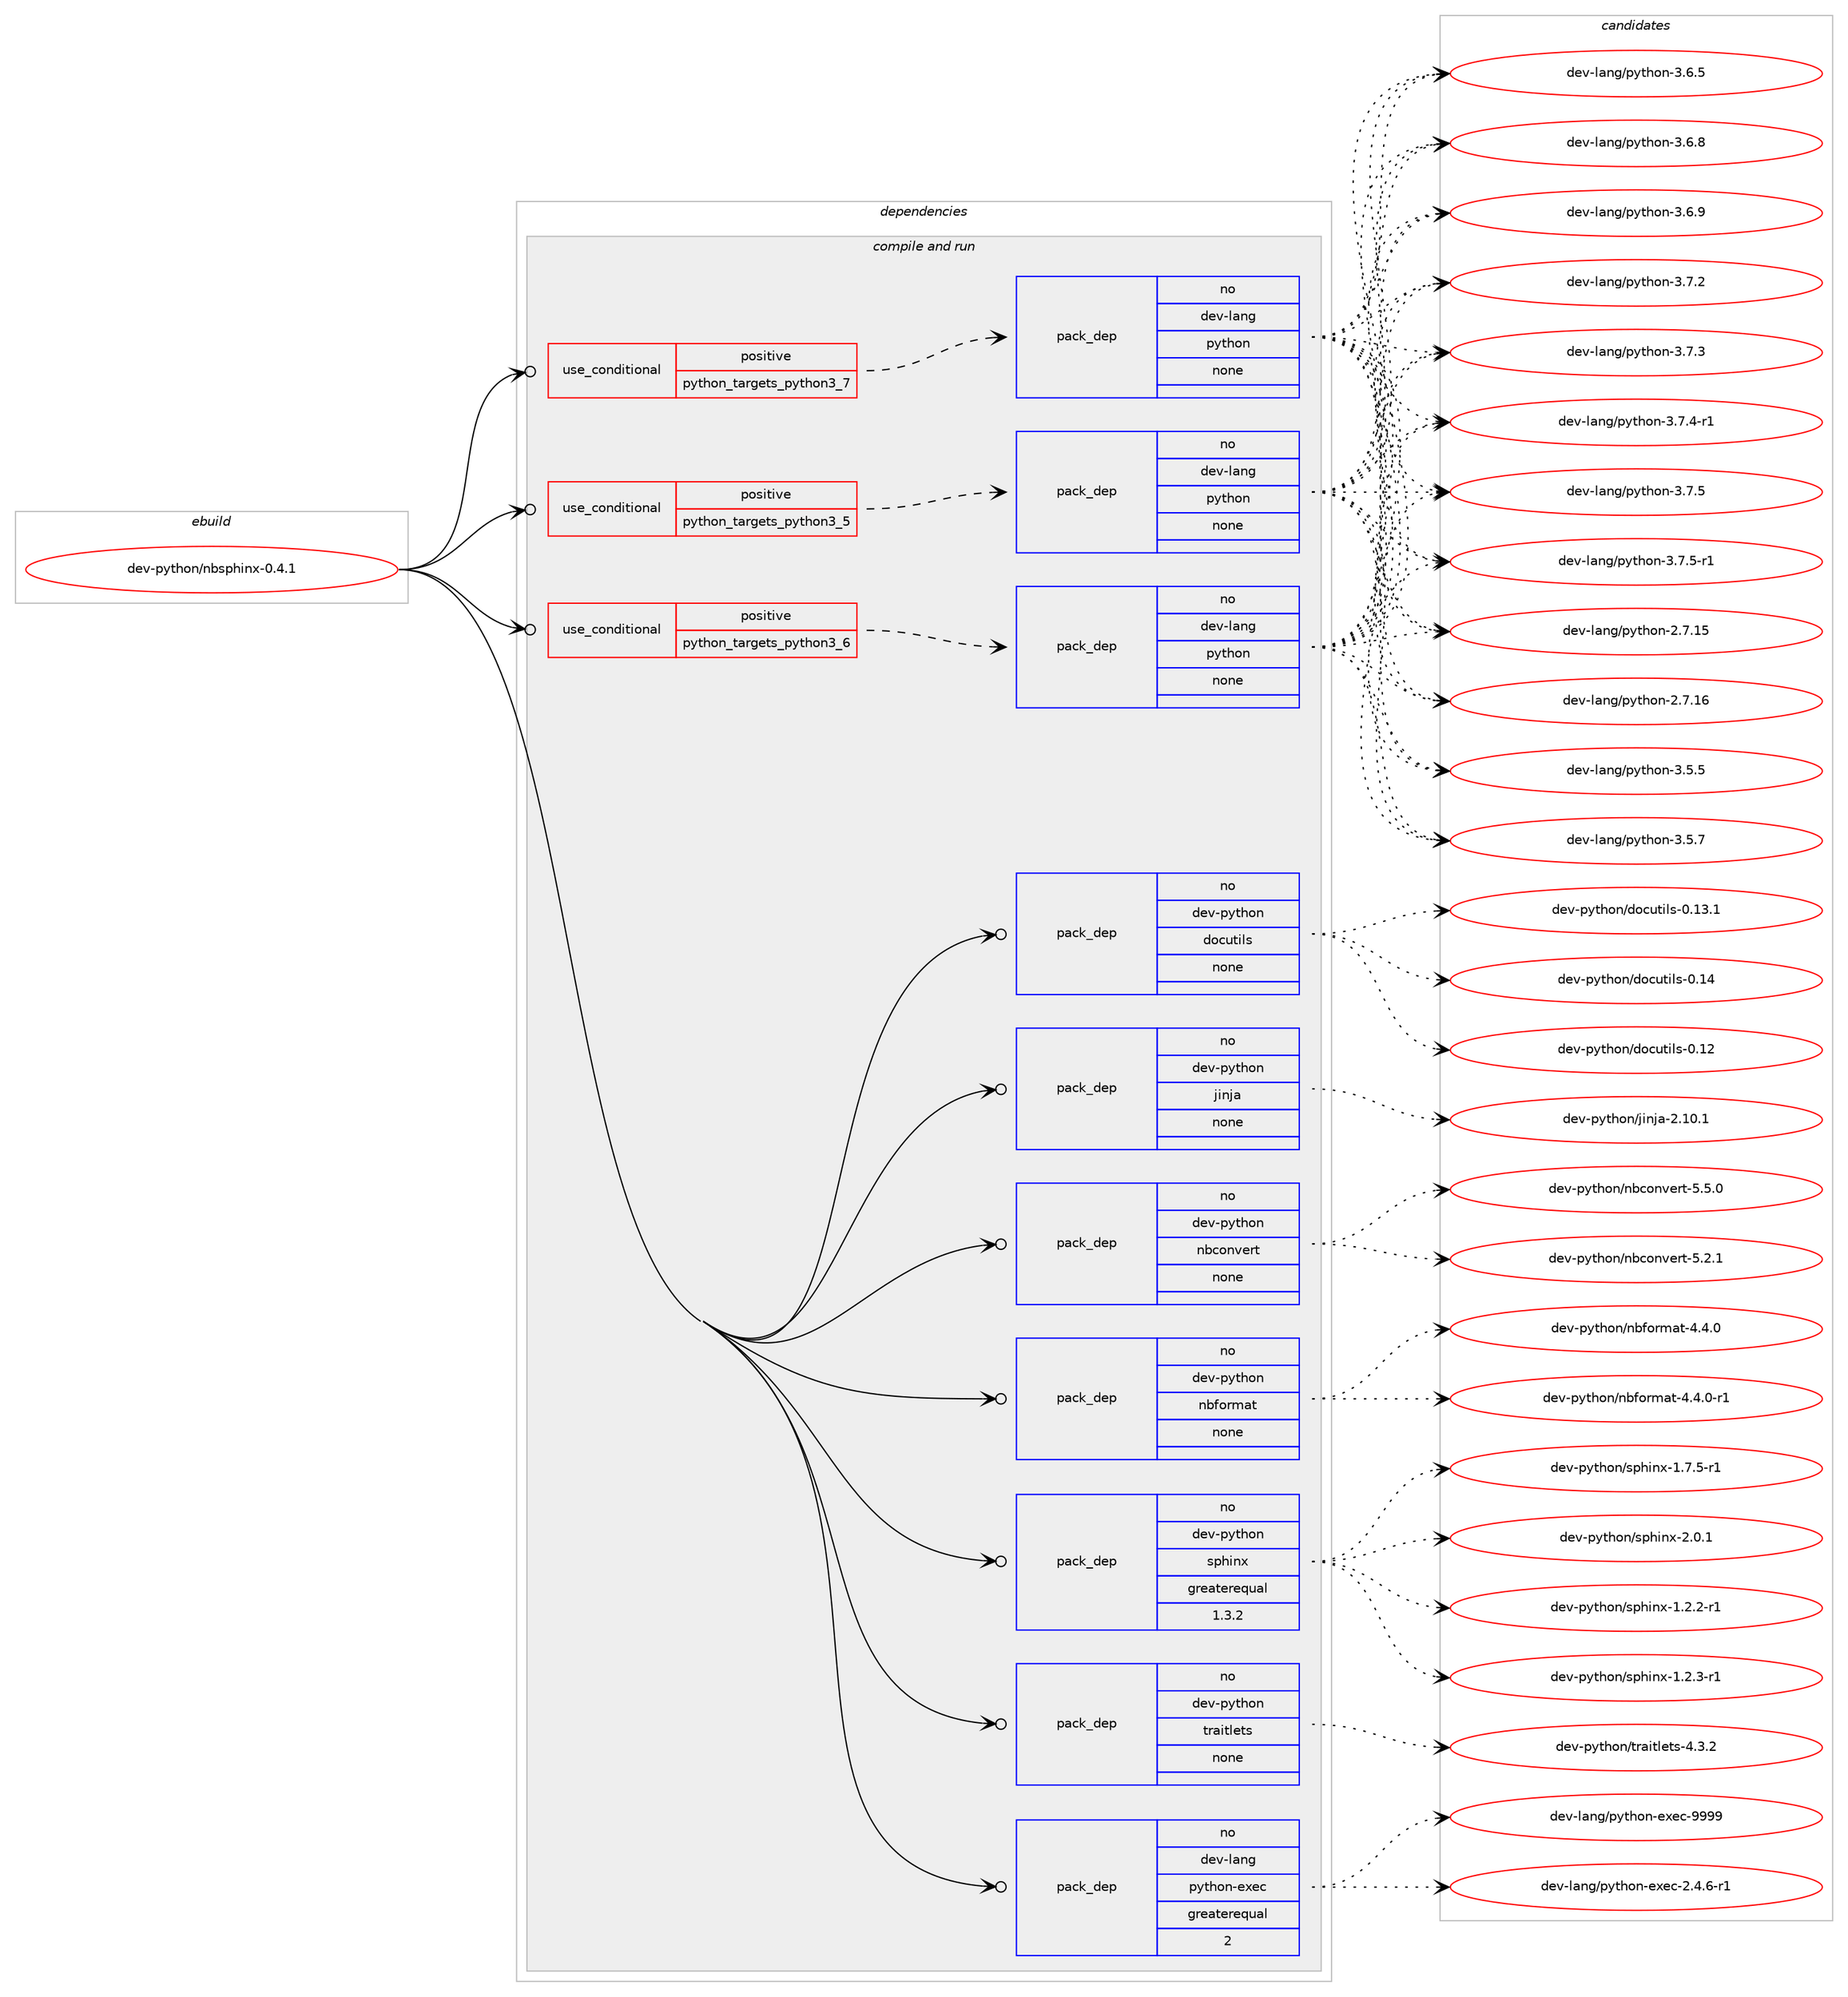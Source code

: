 digraph prolog {

# *************
# Graph options
# *************

newrank=true;
concentrate=true;
compound=true;
graph [rankdir=LR,fontname=Helvetica,fontsize=10,ranksep=1.5];#, ranksep=2.5, nodesep=0.2];
edge  [arrowhead=vee];
node  [fontname=Helvetica,fontsize=10];

# **********
# The ebuild
# **********

subgraph cluster_leftcol {
color=gray;
rank=same;
label=<<i>ebuild</i>>;
id [label="dev-python/nbsphinx-0.4.1", color=red, width=4, href="../dev-python/nbsphinx-0.4.1.svg"];
}

# ****************
# The dependencies
# ****************

subgraph cluster_midcol {
color=gray;
label=<<i>dependencies</i>>;
subgraph cluster_compile {
fillcolor="#eeeeee";
style=filled;
label=<<i>compile</i>>;
}
subgraph cluster_compileandrun {
fillcolor="#eeeeee";
style=filled;
label=<<i>compile and run</i>>;
subgraph cond142972 {
dependency616096 [label=<<TABLE BORDER="0" CELLBORDER="1" CELLSPACING="0" CELLPADDING="4"><TR><TD ROWSPAN="3" CELLPADDING="10">use_conditional</TD></TR><TR><TD>positive</TD></TR><TR><TD>python_targets_python3_5</TD></TR></TABLE>>, shape=none, color=red];
subgraph pack461319 {
dependency616097 [label=<<TABLE BORDER="0" CELLBORDER="1" CELLSPACING="0" CELLPADDING="4" WIDTH="220"><TR><TD ROWSPAN="6" CELLPADDING="30">pack_dep</TD></TR><TR><TD WIDTH="110">no</TD></TR><TR><TD>dev-lang</TD></TR><TR><TD>python</TD></TR><TR><TD>none</TD></TR><TR><TD></TD></TR></TABLE>>, shape=none, color=blue];
}
dependency616096:e -> dependency616097:w [weight=20,style="dashed",arrowhead="vee"];
}
id:e -> dependency616096:w [weight=20,style="solid",arrowhead="odotvee"];
subgraph cond142973 {
dependency616098 [label=<<TABLE BORDER="0" CELLBORDER="1" CELLSPACING="0" CELLPADDING="4"><TR><TD ROWSPAN="3" CELLPADDING="10">use_conditional</TD></TR><TR><TD>positive</TD></TR><TR><TD>python_targets_python3_6</TD></TR></TABLE>>, shape=none, color=red];
subgraph pack461320 {
dependency616099 [label=<<TABLE BORDER="0" CELLBORDER="1" CELLSPACING="0" CELLPADDING="4" WIDTH="220"><TR><TD ROWSPAN="6" CELLPADDING="30">pack_dep</TD></TR><TR><TD WIDTH="110">no</TD></TR><TR><TD>dev-lang</TD></TR><TR><TD>python</TD></TR><TR><TD>none</TD></TR><TR><TD></TD></TR></TABLE>>, shape=none, color=blue];
}
dependency616098:e -> dependency616099:w [weight=20,style="dashed",arrowhead="vee"];
}
id:e -> dependency616098:w [weight=20,style="solid",arrowhead="odotvee"];
subgraph cond142974 {
dependency616100 [label=<<TABLE BORDER="0" CELLBORDER="1" CELLSPACING="0" CELLPADDING="4"><TR><TD ROWSPAN="3" CELLPADDING="10">use_conditional</TD></TR><TR><TD>positive</TD></TR><TR><TD>python_targets_python3_7</TD></TR></TABLE>>, shape=none, color=red];
subgraph pack461321 {
dependency616101 [label=<<TABLE BORDER="0" CELLBORDER="1" CELLSPACING="0" CELLPADDING="4" WIDTH="220"><TR><TD ROWSPAN="6" CELLPADDING="30">pack_dep</TD></TR><TR><TD WIDTH="110">no</TD></TR><TR><TD>dev-lang</TD></TR><TR><TD>python</TD></TR><TR><TD>none</TD></TR><TR><TD></TD></TR></TABLE>>, shape=none, color=blue];
}
dependency616100:e -> dependency616101:w [weight=20,style="dashed",arrowhead="vee"];
}
id:e -> dependency616100:w [weight=20,style="solid",arrowhead="odotvee"];
subgraph pack461322 {
dependency616102 [label=<<TABLE BORDER="0" CELLBORDER="1" CELLSPACING="0" CELLPADDING="4" WIDTH="220"><TR><TD ROWSPAN="6" CELLPADDING="30">pack_dep</TD></TR><TR><TD WIDTH="110">no</TD></TR><TR><TD>dev-lang</TD></TR><TR><TD>python-exec</TD></TR><TR><TD>greaterequal</TD></TR><TR><TD>2</TD></TR></TABLE>>, shape=none, color=blue];
}
id:e -> dependency616102:w [weight=20,style="solid",arrowhead="odotvee"];
subgraph pack461323 {
dependency616103 [label=<<TABLE BORDER="0" CELLBORDER="1" CELLSPACING="0" CELLPADDING="4" WIDTH="220"><TR><TD ROWSPAN="6" CELLPADDING="30">pack_dep</TD></TR><TR><TD WIDTH="110">no</TD></TR><TR><TD>dev-python</TD></TR><TR><TD>docutils</TD></TR><TR><TD>none</TD></TR><TR><TD></TD></TR></TABLE>>, shape=none, color=blue];
}
id:e -> dependency616103:w [weight=20,style="solid",arrowhead="odotvee"];
subgraph pack461324 {
dependency616104 [label=<<TABLE BORDER="0" CELLBORDER="1" CELLSPACING="0" CELLPADDING="4" WIDTH="220"><TR><TD ROWSPAN="6" CELLPADDING="30">pack_dep</TD></TR><TR><TD WIDTH="110">no</TD></TR><TR><TD>dev-python</TD></TR><TR><TD>jinja</TD></TR><TR><TD>none</TD></TR><TR><TD></TD></TR></TABLE>>, shape=none, color=blue];
}
id:e -> dependency616104:w [weight=20,style="solid",arrowhead="odotvee"];
subgraph pack461325 {
dependency616105 [label=<<TABLE BORDER="0" CELLBORDER="1" CELLSPACING="0" CELLPADDING="4" WIDTH="220"><TR><TD ROWSPAN="6" CELLPADDING="30">pack_dep</TD></TR><TR><TD WIDTH="110">no</TD></TR><TR><TD>dev-python</TD></TR><TR><TD>nbconvert</TD></TR><TR><TD>none</TD></TR><TR><TD></TD></TR></TABLE>>, shape=none, color=blue];
}
id:e -> dependency616105:w [weight=20,style="solid",arrowhead="odotvee"];
subgraph pack461326 {
dependency616106 [label=<<TABLE BORDER="0" CELLBORDER="1" CELLSPACING="0" CELLPADDING="4" WIDTH="220"><TR><TD ROWSPAN="6" CELLPADDING="30">pack_dep</TD></TR><TR><TD WIDTH="110">no</TD></TR><TR><TD>dev-python</TD></TR><TR><TD>nbformat</TD></TR><TR><TD>none</TD></TR><TR><TD></TD></TR></TABLE>>, shape=none, color=blue];
}
id:e -> dependency616106:w [weight=20,style="solid",arrowhead="odotvee"];
subgraph pack461327 {
dependency616107 [label=<<TABLE BORDER="0" CELLBORDER="1" CELLSPACING="0" CELLPADDING="4" WIDTH="220"><TR><TD ROWSPAN="6" CELLPADDING="30">pack_dep</TD></TR><TR><TD WIDTH="110">no</TD></TR><TR><TD>dev-python</TD></TR><TR><TD>sphinx</TD></TR><TR><TD>greaterequal</TD></TR><TR><TD>1.3.2</TD></TR></TABLE>>, shape=none, color=blue];
}
id:e -> dependency616107:w [weight=20,style="solid",arrowhead="odotvee"];
subgraph pack461328 {
dependency616108 [label=<<TABLE BORDER="0" CELLBORDER="1" CELLSPACING="0" CELLPADDING="4" WIDTH="220"><TR><TD ROWSPAN="6" CELLPADDING="30">pack_dep</TD></TR><TR><TD WIDTH="110">no</TD></TR><TR><TD>dev-python</TD></TR><TR><TD>traitlets</TD></TR><TR><TD>none</TD></TR><TR><TD></TD></TR></TABLE>>, shape=none, color=blue];
}
id:e -> dependency616108:w [weight=20,style="solid",arrowhead="odotvee"];
}
subgraph cluster_run {
fillcolor="#eeeeee";
style=filled;
label=<<i>run</i>>;
}
}

# **************
# The candidates
# **************

subgraph cluster_choices {
rank=same;
color=gray;
label=<<i>candidates</i>>;

subgraph choice461319 {
color=black;
nodesep=1;
choice10010111845108971101034711212111610411111045504655464953 [label="dev-lang/python-2.7.15", color=red, width=4,href="../dev-lang/python-2.7.15.svg"];
choice10010111845108971101034711212111610411111045504655464954 [label="dev-lang/python-2.7.16", color=red, width=4,href="../dev-lang/python-2.7.16.svg"];
choice100101118451089711010347112121116104111110455146534653 [label="dev-lang/python-3.5.5", color=red, width=4,href="../dev-lang/python-3.5.5.svg"];
choice100101118451089711010347112121116104111110455146534655 [label="dev-lang/python-3.5.7", color=red, width=4,href="../dev-lang/python-3.5.7.svg"];
choice100101118451089711010347112121116104111110455146544653 [label="dev-lang/python-3.6.5", color=red, width=4,href="../dev-lang/python-3.6.5.svg"];
choice100101118451089711010347112121116104111110455146544656 [label="dev-lang/python-3.6.8", color=red, width=4,href="../dev-lang/python-3.6.8.svg"];
choice100101118451089711010347112121116104111110455146544657 [label="dev-lang/python-3.6.9", color=red, width=4,href="../dev-lang/python-3.6.9.svg"];
choice100101118451089711010347112121116104111110455146554650 [label="dev-lang/python-3.7.2", color=red, width=4,href="../dev-lang/python-3.7.2.svg"];
choice100101118451089711010347112121116104111110455146554651 [label="dev-lang/python-3.7.3", color=red, width=4,href="../dev-lang/python-3.7.3.svg"];
choice1001011184510897110103471121211161041111104551465546524511449 [label="dev-lang/python-3.7.4-r1", color=red, width=4,href="../dev-lang/python-3.7.4-r1.svg"];
choice100101118451089711010347112121116104111110455146554653 [label="dev-lang/python-3.7.5", color=red, width=4,href="../dev-lang/python-3.7.5.svg"];
choice1001011184510897110103471121211161041111104551465546534511449 [label="dev-lang/python-3.7.5-r1", color=red, width=4,href="../dev-lang/python-3.7.5-r1.svg"];
dependency616097:e -> choice10010111845108971101034711212111610411111045504655464953:w [style=dotted,weight="100"];
dependency616097:e -> choice10010111845108971101034711212111610411111045504655464954:w [style=dotted,weight="100"];
dependency616097:e -> choice100101118451089711010347112121116104111110455146534653:w [style=dotted,weight="100"];
dependency616097:e -> choice100101118451089711010347112121116104111110455146534655:w [style=dotted,weight="100"];
dependency616097:e -> choice100101118451089711010347112121116104111110455146544653:w [style=dotted,weight="100"];
dependency616097:e -> choice100101118451089711010347112121116104111110455146544656:w [style=dotted,weight="100"];
dependency616097:e -> choice100101118451089711010347112121116104111110455146544657:w [style=dotted,weight="100"];
dependency616097:e -> choice100101118451089711010347112121116104111110455146554650:w [style=dotted,weight="100"];
dependency616097:e -> choice100101118451089711010347112121116104111110455146554651:w [style=dotted,weight="100"];
dependency616097:e -> choice1001011184510897110103471121211161041111104551465546524511449:w [style=dotted,weight="100"];
dependency616097:e -> choice100101118451089711010347112121116104111110455146554653:w [style=dotted,weight="100"];
dependency616097:e -> choice1001011184510897110103471121211161041111104551465546534511449:w [style=dotted,weight="100"];
}
subgraph choice461320 {
color=black;
nodesep=1;
choice10010111845108971101034711212111610411111045504655464953 [label="dev-lang/python-2.7.15", color=red, width=4,href="../dev-lang/python-2.7.15.svg"];
choice10010111845108971101034711212111610411111045504655464954 [label="dev-lang/python-2.7.16", color=red, width=4,href="../dev-lang/python-2.7.16.svg"];
choice100101118451089711010347112121116104111110455146534653 [label="dev-lang/python-3.5.5", color=red, width=4,href="../dev-lang/python-3.5.5.svg"];
choice100101118451089711010347112121116104111110455146534655 [label="dev-lang/python-3.5.7", color=red, width=4,href="../dev-lang/python-3.5.7.svg"];
choice100101118451089711010347112121116104111110455146544653 [label="dev-lang/python-3.6.5", color=red, width=4,href="../dev-lang/python-3.6.5.svg"];
choice100101118451089711010347112121116104111110455146544656 [label="dev-lang/python-3.6.8", color=red, width=4,href="../dev-lang/python-3.6.8.svg"];
choice100101118451089711010347112121116104111110455146544657 [label="dev-lang/python-3.6.9", color=red, width=4,href="../dev-lang/python-3.6.9.svg"];
choice100101118451089711010347112121116104111110455146554650 [label="dev-lang/python-3.7.2", color=red, width=4,href="../dev-lang/python-3.7.2.svg"];
choice100101118451089711010347112121116104111110455146554651 [label="dev-lang/python-3.7.3", color=red, width=4,href="../dev-lang/python-3.7.3.svg"];
choice1001011184510897110103471121211161041111104551465546524511449 [label="dev-lang/python-3.7.4-r1", color=red, width=4,href="../dev-lang/python-3.7.4-r1.svg"];
choice100101118451089711010347112121116104111110455146554653 [label="dev-lang/python-3.7.5", color=red, width=4,href="../dev-lang/python-3.7.5.svg"];
choice1001011184510897110103471121211161041111104551465546534511449 [label="dev-lang/python-3.7.5-r1", color=red, width=4,href="../dev-lang/python-3.7.5-r1.svg"];
dependency616099:e -> choice10010111845108971101034711212111610411111045504655464953:w [style=dotted,weight="100"];
dependency616099:e -> choice10010111845108971101034711212111610411111045504655464954:w [style=dotted,weight="100"];
dependency616099:e -> choice100101118451089711010347112121116104111110455146534653:w [style=dotted,weight="100"];
dependency616099:e -> choice100101118451089711010347112121116104111110455146534655:w [style=dotted,weight="100"];
dependency616099:e -> choice100101118451089711010347112121116104111110455146544653:w [style=dotted,weight="100"];
dependency616099:e -> choice100101118451089711010347112121116104111110455146544656:w [style=dotted,weight="100"];
dependency616099:e -> choice100101118451089711010347112121116104111110455146544657:w [style=dotted,weight="100"];
dependency616099:e -> choice100101118451089711010347112121116104111110455146554650:w [style=dotted,weight="100"];
dependency616099:e -> choice100101118451089711010347112121116104111110455146554651:w [style=dotted,weight="100"];
dependency616099:e -> choice1001011184510897110103471121211161041111104551465546524511449:w [style=dotted,weight="100"];
dependency616099:e -> choice100101118451089711010347112121116104111110455146554653:w [style=dotted,weight="100"];
dependency616099:e -> choice1001011184510897110103471121211161041111104551465546534511449:w [style=dotted,weight="100"];
}
subgraph choice461321 {
color=black;
nodesep=1;
choice10010111845108971101034711212111610411111045504655464953 [label="dev-lang/python-2.7.15", color=red, width=4,href="../dev-lang/python-2.7.15.svg"];
choice10010111845108971101034711212111610411111045504655464954 [label="dev-lang/python-2.7.16", color=red, width=4,href="../dev-lang/python-2.7.16.svg"];
choice100101118451089711010347112121116104111110455146534653 [label="dev-lang/python-3.5.5", color=red, width=4,href="../dev-lang/python-3.5.5.svg"];
choice100101118451089711010347112121116104111110455146534655 [label="dev-lang/python-3.5.7", color=red, width=4,href="../dev-lang/python-3.5.7.svg"];
choice100101118451089711010347112121116104111110455146544653 [label="dev-lang/python-3.6.5", color=red, width=4,href="../dev-lang/python-3.6.5.svg"];
choice100101118451089711010347112121116104111110455146544656 [label="dev-lang/python-3.6.8", color=red, width=4,href="../dev-lang/python-3.6.8.svg"];
choice100101118451089711010347112121116104111110455146544657 [label="dev-lang/python-3.6.9", color=red, width=4,href="../dev-lang/python-3.6.9.svg"];
choice100101118451089711010347112121116104111110455146554650 [label="dev-lang/python-3.7.2", color=red, width=4,href="../dev-lang/python-3.7.2.svg"];
choice100101118451089711010347112121116104111110455146554651 [label="dev-lang/python-3.7.3", color=red, width=4,href="../dev-lang/python-3.7.3.svg"];
choice1001011184510897110103471121211161041111104551465546524511449 [label="dev-lang/python-3.7.4-r1", color=red, width=4,href="../dev-lang/python-3.7.4-r1.svg"];
choice100101118451089711010347112121116104111110455146554653 [label="dev-lang/python-3.7.5", color=red, width=4,href="../dev-lang/python-3.7.5.svg"];
choice1001011184510897110103471121211161041111104551465546534511449 [label="dev-lang/python-3.7.5-r1", color=red, width=4,href="../dev-lang/python-3.7.5-r1.svg"];
dependency616101:e -> choice10010111845108971101034711212111610411111045504655464953:w [style=dotted,weight="100"];
dependency616101:e -> choice10010111845108971101034711212111610411111045504655464954:w [style=dotted,weight="100"];
dependency616101:e -> choice100101118451089711010347112121116104111110455146534653:w [style=dotted,weight="100"];
dependency616101:e -> choice100101118451089711010347112121116104111110455146534655:w [style=dotted,weight="100"];
dependency616101:e -> choice100101118451089711010347112121116104111110455146544653:w [style=dotted,weight="100"];
dependency616101:e -> choice100101118451089711010347112121116104111110455146544656:w [style=dotted,weight="100"];
dependency616101:e -> choice100101118451089711010347112121116104111110455146544657:w [style=dotted,weight="100"];
dependency616101:e -> choice100101118451089711010347112121116104111110455146554650:w [style=dotted,weight="100"];
dependency616101:e -> choice100101118451089711010347112121116104111110455146554651:w [style=dotted,weight="100"];
dependency616101:e -> choice1001011184510897110103471121211161041111104551465546524511449:w [style=dotted,weight="100"];
dependency616101:e -> choice100101118451089711010347112121116104111110455146554653:w [style=dotted,weight="100"];
dependency616101:e -> choice1001011184510897110103471121211161041111104551465546534511449:w [style=dotted,weight="100"];
}
subgraph choice461322 {
color=black;
nodesep=1;
choice10010111845108971101034711212111610411111045101120101994550465246544511449 [label="dev-lang/python-exec-2.4.6-r1", color=red, width=4,href="../dev-lang/python-exec-2.4.6-r1.svg"];
choice10010111845108971101034711212111610411111045101120101994557575757 [label="dev-lang/python-exec-9999", color=red, width=4,href="../dev-lang/python-exec-9999.svg"];
dependency616102:e -> choice10010111845108971101034711212111610411111045101120101994550465246544511449:w [style=dotted,weight="100"];
dependency616102:e -> choice10010111845108971101034711212111610411111045101120101994557575757:w [style=dotted,weight="100"];
}
subgraph choice461323 {
color=black;
nodesep=1;
choice1001011184511212111610411111047100111991171161051081154548464950 [label="dev-python/docutils-0.12", color=red, width=4,href="../dev-python/docutils-0.12.svg"];
choice10010111845112121116104111110471001119911711610510811545484649514649 [label="dev-python/docutils-0.13.1", color=red, width=4,href="../dev-python/docutils-0.13.1.svg"];
choice1001011184511212111610411111047100111991171161051081154548464952 [label="dev-python/docutils-0.14", color=red, width=4,href="../dev-python/docutils-0.14.svg"];
dependency616103:e -> choice1001011184511212111610411111047100111991171161051081154548464950:w [style=dotted,weight="100"];
dependency616103:e -> choice10010111845112121116104111110471001119911711610510811545484649514649:w [style=dotted,weight="100"];
dependency616103:e -> choice1001011184511212111610411111047100111991171161051081154548464952:w [style=dotted,weight="100"];
}
subgraph choice461324 {
color=black;
nodesep=1;
choice10010111845112121116104111110471061051101069745504649484649 [label="dev-python/jinja-2.10.1", color=red, width=4,href="../dev-python/jinja-2.10.1.svg"];
dependency616104:e -> choice10010111845112121116104111110471061051101069745504649484649:w [style=dotted,weight="100"];
}
subgraph choice461325 {
color=black;
nodesep=1;
choice10010111845112121116104111110471109899111110118101114116455346504649 [label="dev-python/nbconvert-5.2.1", color=red, width=4,href="../dev-python/nbconvert-5.2.1.svg"];
choice10010111845112121116104111110471109899111110118101114116455346534648 [label="dev-python/nbconvert-5.5.0", color=red, width=4,href="../dev-python/nbconvert-5.5.0.svg"];
dependency616105:e -> choice10010111845112121116104111110471109899111110118101114116455346504649:w [style=dotted,weight="100"];
dependency616105:e -> choice10010111845112121116104111110471109899111110118101114116455346534648:w [style=dotted,weight="100"];
}
subgraph choice461326 {
color=black;
nodesep=1;
choice10010111845112121116104111110471109810211111410997116455246524648 [label="dev-python/nbformat-4.4.0", color=red, width=4,href="../dev-python/nbformat-4.4.0.svg"];
choice100101118451121211161041111104711098102111114109971164552465246484511449 [label="dev-python/nbformat-4.4.0-r1", color=red, width=4,href="../dev-python/nbformat-4.4.0-r1.svg"];
dependency616106:e -> choice10010111845112121116104111110471109810211111410997116455246524648:w [style=dotted,weight="100"];
dependency616106:e -> choice100101118451121211161041111104711098102111114109971164552465246484511449:w [style=dotted,weight="100"];
}
subgraph choice461327 {
color=black;
nodesep=1;
choice10010111845112121116104111110471151121041051101204549465046504511449 [label="dev-python/sphinx-1.2.2-r1", color=red, width=4,href="../dev-python/sphinx-1.2.2-r1.svg"];
choice10010111845112121116104111110471151121041051101204549465046514511449 [label="dev-python/sphinx-1.2.3-r1", color=red, width=4,href="../dev-python/sphinx-1.2.3-r1.svg"];
choice10010111845112121116104111110471151121041051101204549465546534511449 [label="dev-python/sphinx-1.7.5-r1", color=red, width=4,href="../dev-python/sphinx-1.7.5-r1.svg"];
choice1001011184511212111610411111047115112104105110120455046484649 [label="dev-python/sphinx-2.0.1", color=red, width=4,href="../dev-python/sphinx-2.0.1.svg"];
dependency616107:e -> choice10010111845112121116104111110471151121041051101204549465046504511449:w [style=dotted,weight="100"];
dependency616107:e -> choice10010111845112121116104111110471151121041051101204549465046514511449:w [style=dotted,weight="100"];
dependency616107:e -> choice10010111845112121116104111110471151121041051101204549465546534511449:w [style=dotted,weight="100"];
dependency616107:e -> choice1001011184511212111610411111047115112104105110120455046484649:w [style=dotted,weight="100"];
}
subgraph choice461328 {
color=black;
nodesep=1;
choice100101118451121211161041111104711611497105116108101116115455246514650 [label="dev-python/traitlets-4.3.2", color=red, width=4,href="../dev-python/traitlets-4.3.2.svg"];
dependency616108:e -> choice100101118451121211161041111104711611497105116108101116115455246514650:w [style=dotted,weight="100"];
}
}

}
